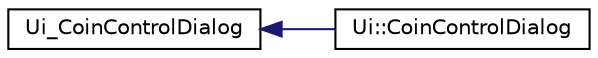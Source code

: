 digraph "Graphical Class Hierarchy"
{
 // LATEX_PDF_SIZE
  edge [fontname="Helvetica",fontsize="10",labelfontname="Helvetica",labelfontsize="10"];
  node [fontname="Helvetica",fontsize="10",shape=record];
  rankdir="LR";
  Node0 [label="Ui_CoinControlDialog",height=0.2,width=0.4,color="black", fillcolor="white", style="filled",URL="$class_ui___coin_control_dialog.html",tooltip=" "];
  Node0 -> Node1 [dir="back",color="midnightblue",fontsize="10",style="solid",fontname="Helvetica"];
  Node1 [label="Ui::CoinControlDialog",height=0.2,width=0.4,color="black", fillcolor="white", style="filled",URL="$class_ui_1_1_coin_control_dialog.html",tooltip=" "];
}
